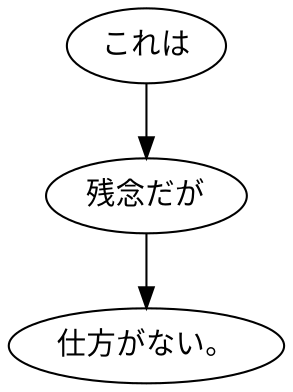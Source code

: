 digraph graph9068 {
	node0 [label="これは"];
	node1 [label="残念だが"];
	node2 [label="仕方がない。"];
	node0 -> node1;
	node1 -> node2;
}
